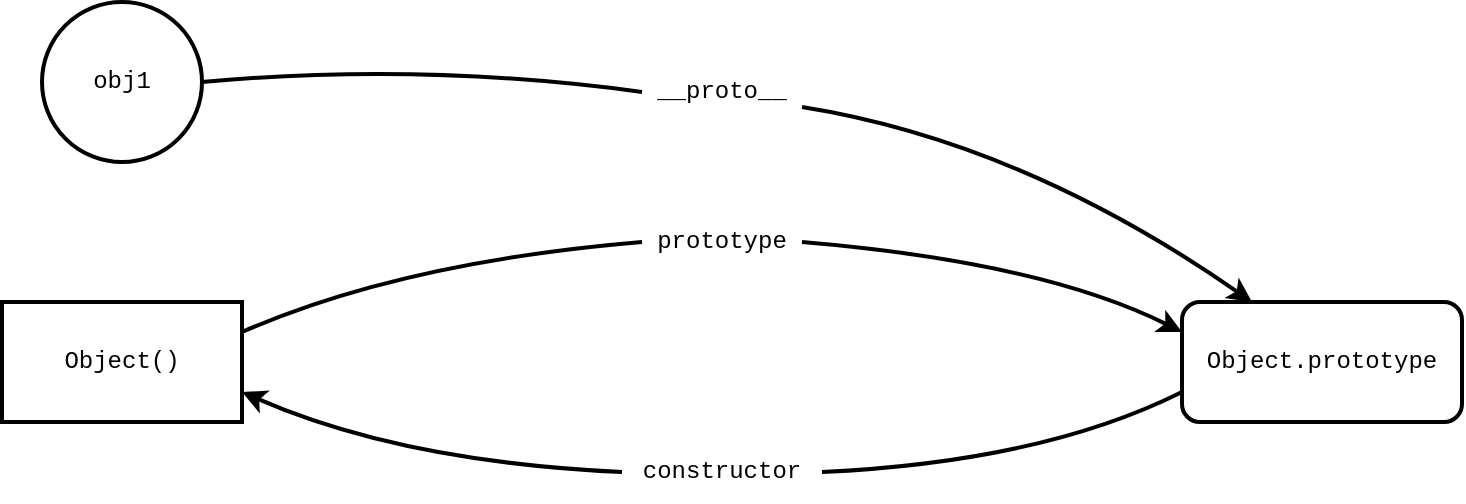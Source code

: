<mxfile version="20.2.3" type="device"><diagram id="ER9gidd0EnEeO-nXYFLb" name="第 1 页"><mxGraphModel dx="786" dy="530" grid="1" gridSize="10" guides="1" tooltips="1" connect="1" arrows="1" fold="1" page="1" pageScale="1" pageWidth="827" pageHeight="1169" math="0" shadow="0"><root><mxCell id="0"/><mxCell id="1" parent="0"/><mxCell id="tuc23D8aVdLo2x-mG501-1" value="obj1" style="ellipse;whiteSpace=wrap;html=1;aspect=fixed;strokeWidth=2;fontFamily=Courier New;" vertex="1" parent="1"><mxGeometry x="60" y="40" width="80" height="80" as="geometry"/></mxCell><mxCell id="tuc23D8aVdLo2x-mG501-2" value="Object.prototype" style="rounded=1;whiteSpace=wrap;html=1;strokeWidth=2;fontFamily=Courier New;" vertex="1" parent="1"><mxGeometry x="630" y="190" width="140" height="60" as="geometry"/></mxCell><mxCell id="tuc23D8aVdLo2x-mG501-3" value="Object()" style="rounded=0;whiteSpace=wrap;html=1;strokeWidth=2;fontFamily=Courier New;" vertex="1" parent="1"><mxGeometry x="40" y="190" width="120" height="60" as="geometry"/></mxCell><mxCell id="tuc23D8aVdLo2x-mG501-4" value="" style="curved=1;endArrow=classic;html=1;rounded=0;exitX=1;exitY=0.75;exitDx=0;exitDy=0;entryX=0.25;entryY=0;entryDx=0;entryDy=0;startArrow=none;strokeWidth=2;fontFamily=Courier New;" edge="1" parent="1" source="tuc23D8aVdLo2x-mG501-7" target="tuc23D8aVdLo2x-mG501-2"><mxGeometry width="50" height="50" relative="1" as="geometry"><mxPoint x="380" y="300" as="sourcePoint"/><mxPoint x="430" y="250" as="targetPoint"/><Array as="points"><mxPoint x="550" y="110"/></Array></mxGeometry></mxCell><mxCell id="tuc23D8aVdLo2x-mG501-7" value="__proto__" style="text;html=1;strokeColor=none;fillColor=none;align=center;verticalAlign=middle;whiteSpace=wrap;rounded=0;strokeWidth=2;fontFamily=Courier New;" vertex="1" parent="1"><mxGeometry x="360" y="70" width="80" height="30" as="geometry"/></mxCell><mxCell id="tuc23D8aVdLo2x-mG501-8" value="" style="curved=1;endArrow=none;html=1;rounded=0;exitX=1;exitY=0.5;exitDx=0;exitDy=0;entryX=0;entryY=0.5;entryDx=0;entryDy=0;strokeWidth=2;fontFamily=Courier New;" edge="1" parent="1" source="tuc23D8aVdLo2x-mG501-1" target="tuc23D8aVdLo2x-mG501-7"><mxGeometry width="50" height="50" relative="1" as="geometry"><mxPoint x="120" y="80" as="sourcePoint"/><mxPoint x="640" y="145" as="targetPoint"/><Array as="points"><mxPoint x="250" y="70"/></Array></mxGeometry></mxCell><mxCell id="tuc23D8aVdLo2x-mG501-9" value="" style="curved=1;endArrow=classic;html=1;rounded=0;exitX=1;exitY=0.5;exitDx=0;exitDy=0;entryX=0;entryY=0.25;entryDx=0;entryDy=0;startArrow=none;strokeWidth=2;fontFamily=Courier New;" edge="1" parent="1" source="tuc23D8aVdLo2x-mG501-10" target="tuc23D8aVdLo2x-mG501-2"><mxGeometry width="50" height="50" relative="1" as="geometry"><mxPoint x="380" y="300" as="sourcePoint"/><mxPoint x="430" y="250" as="targetPoint"/><Array as="points"><mxPoint x="560" y="170"/></Array></mxGeometry></mxCell><mxCell id="tuc23D8aVdLo2x-mG501-10" value="prototype" style="text;html=1;strokeColor=none;fillColor=none;align=center;verticalAlign=middle;whiteSpace=wrap;rounded=0;strokeWidth=2;fontFamily=Courier New;" vertex="1" parent="1"><mxGeometry x="360" y="145" width="80" height="30" as="geometry"/></mxCell><mxCell id="tuc23D8aVdLo2x-mG501-11" value="" style="curved=1;endArrow=none;html=1;rounded=0;exitX=1;exitY=0.25;exitDx=0;exitDy=0;entryX=0;entryY=0.5;entryDx=0;entryDy=0;strokeWidth=2;fontFamily=Courier New;" edge="1" parent="1" source="tuc23D8aVdLo2x-mG501-3" target="tuc23D8aVdLo2x-mG501-10"><mxGeometry width="50" height="50" relative="1" as="geometry"><mxPoint x="160" y="230" as="sourcePoint"/><mxPoint x="640" y="175" as="targetPoint"/><Array as="points"><mxPoint x="240" y="170"/></Array></mxGeometry></mxCell><mxCell id="tuc23D8aVdLo2x-mG501-12" value="" style="curved=1;endArrow=classic;html=1;rounded=0;entryX=1;entryY=0.75;entryDx=0;entryDy=0;exitX=0;exitY=0.5;exitDx=0;exitDy=0;startArrow=none;strokeWidth=2;fontFamily=Courier New;" edge="1" parent="1" source="tuc23D8aVdLo2x-mG501-13" target="tuc23D8aVdLo2x-mG501-3"><mxGeometry width="50" height="50" relative="1" as="geometry"><mxPoint x="380" y="300" as="sourcePoint"/><mxPoint x="430" y="250" as="targetPoint"/><Array as="points"><mxPoint x="240" y="270"/></Array></mxGeometry></mxCell><mxCell id="tuc23D8aVdLo2x-mG501-13" value="constructor" style="text;html=1;strokeColor=none;fillColor=none;align=center;verticalAlign=middle;whiteSpace=wrap;rounded=0;strokeWidth=2;fontFamily=Courier New;" vertex="1" parent="1"><mxGeometry x="350" y="260" width="100" height="30" as="geometry"/></mxCell><mxCell id="tuc23D8aVdLo2x-mG501-14" value="" style="curved=1;endArrow=none;html=1;rounded=0;entryX=1;entryY=0.5;entryDx=0;entryDy=0;exitX=0;exitY=0.75;exitDx=0;exitDy=0;strokeWidth=2;fontFamily=Courier New;" edge="1" parent="1" source="tuc23D8aVdLo2x-mG501-2" target="tuc23D8aVdLo2x-mG501-13"><mxGeometry width="50" height="50" relative="1" as="geometry"><mxPoint x="670" y="190" as="sourcePoint"/><mxPoint x="160" y="245" as="targetPoint"/><Array as="points"><mxPoint x="560" y="270"/></Array></mxGeometry></mxCell></root></mxGraphModel></diagram></mxfile>